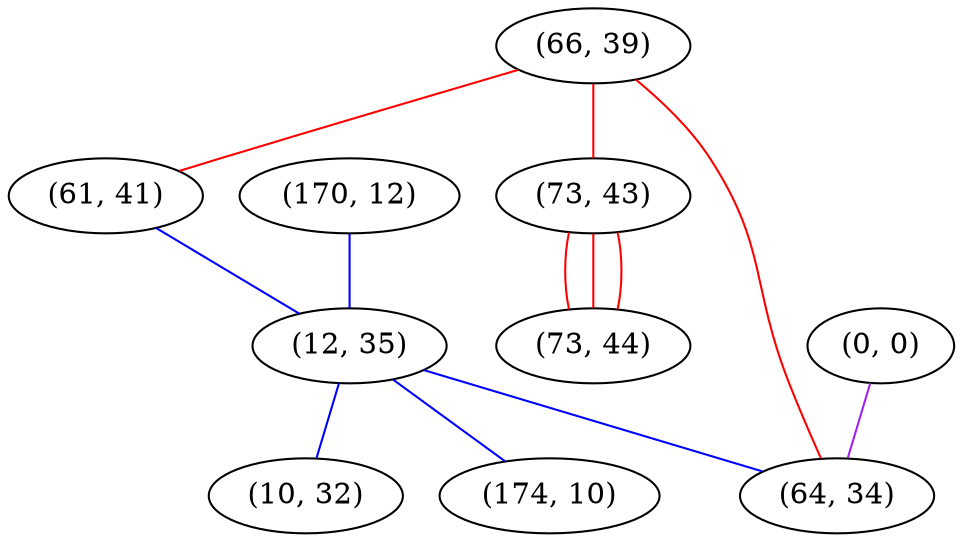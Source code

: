 graph "" {
"(66, 39)";
"(0, 0)";
"(61, 41)";
"(170, 12)";
"(73, 43)";
"(12, 35)";
"(10, 32)";
"(64, 34)";
"(73, 44)";
"(174, 10)";
"(66, 39)" -- "(61, 41)"  [color=red, key=0, weight=1];
"(66, 39)" -- "(73, 43)"  [color=red, key=0, weight=1];
"(66, 39)" -- "(64, 34)"  [color=red, key=0, weight=1];
"(0, 0)" -- "(64, 34)"  [color=purple, key=0, weight=4];
"(61, 41)" -- "(12, 35)"  [color=blue, key=0, weight=3];
"(170, 12)" -- "(12, 35)"  [color=blue, key=0, weight=3];
"(73, 43)" -- "(73, 44)"  [color=red, key=0, weight=1];
"(73, 43)" -- "(73, 44)"  [color=red, key=1, weight=1];
"(73, 43)" -- "(73, 44)"  [color=red, key=2, weight=1];
"(12, 35)" -- "(10, 32)"  [color=blue, key=0, weight=3];
"(12, 35)" -- "(174, 10)"  [color=blue, key=0, weight=3];
"(12, 35)" -- "(64, 34)"  [color=blue, key=0, weight=3];
}
